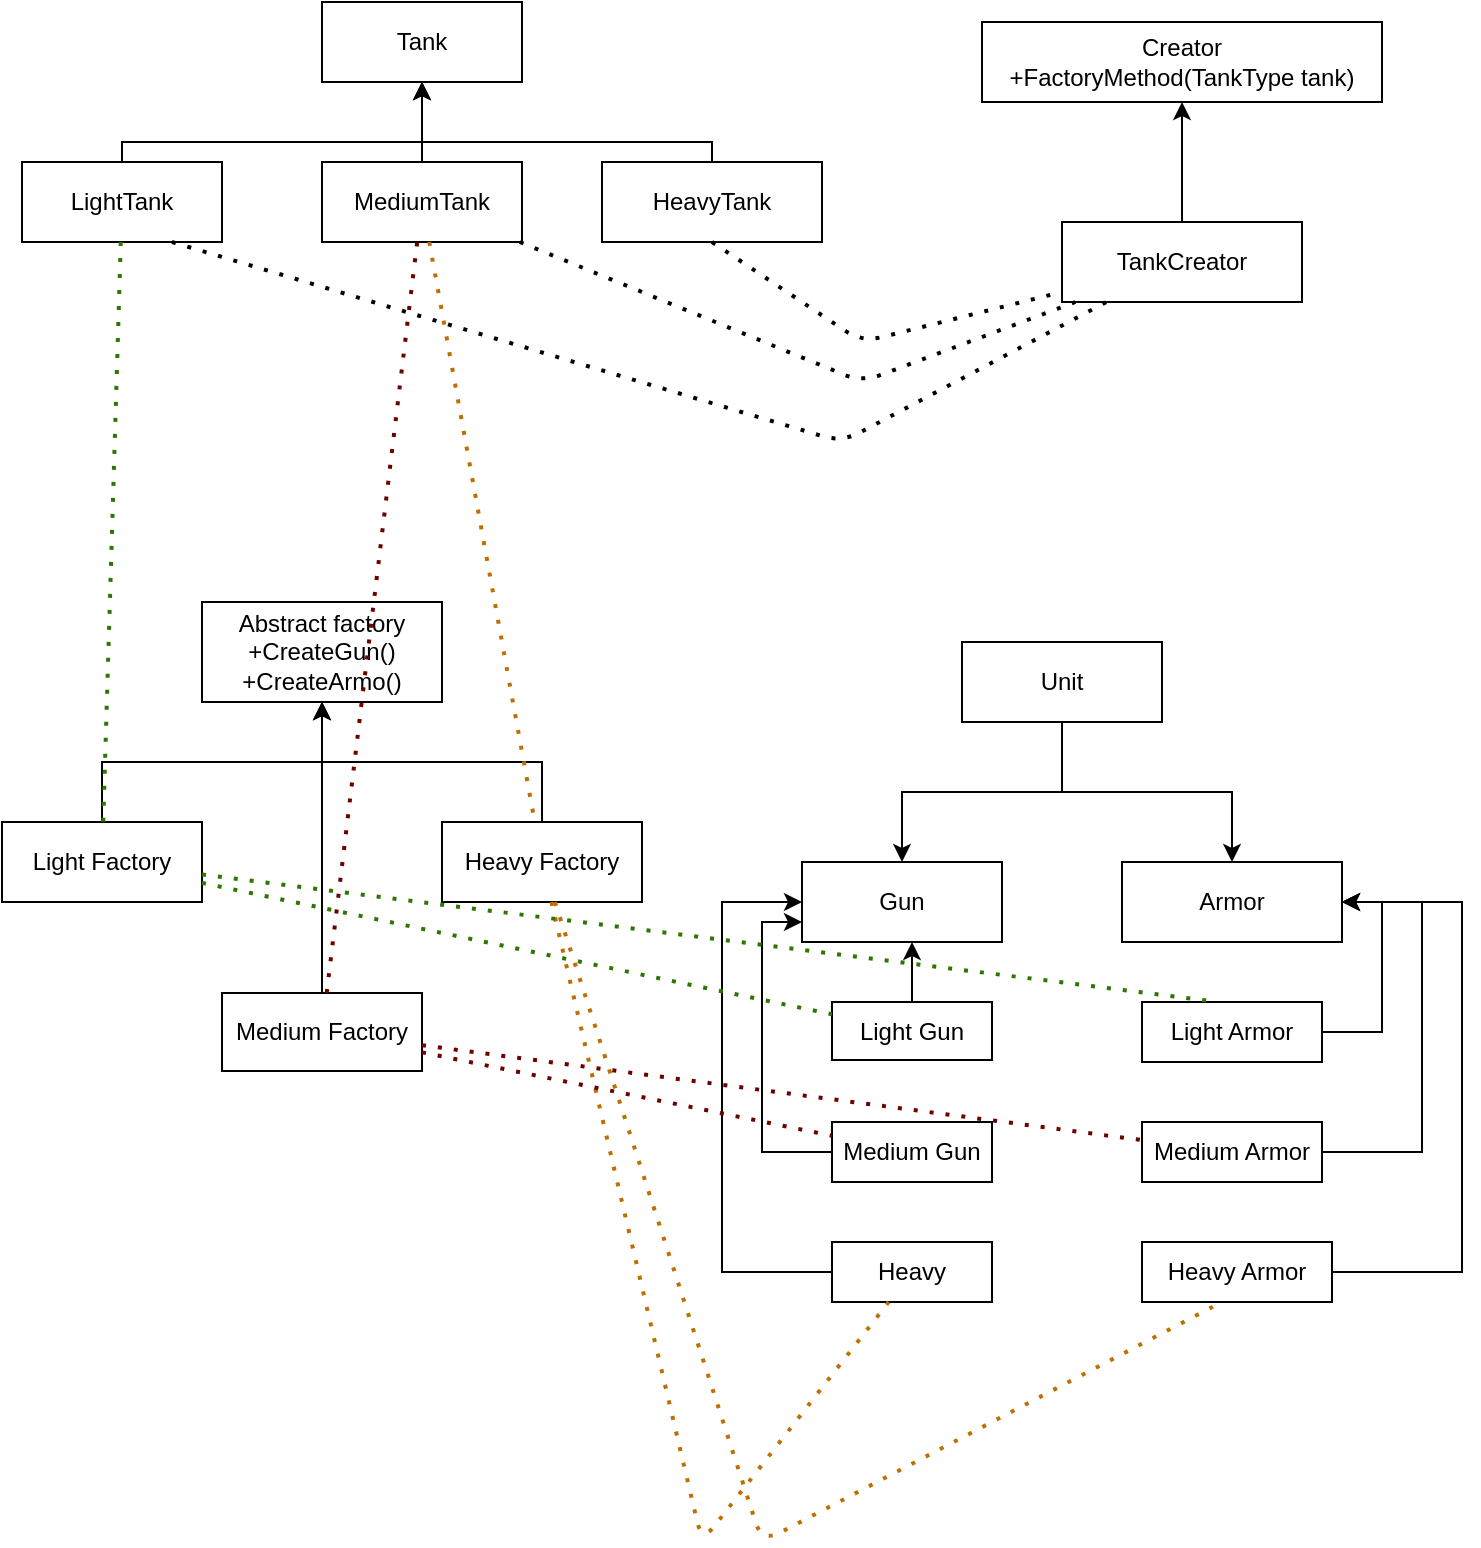 <mxfile version="15.2.9" type="device"><diagram id="rryp6v9kXK19km-0jhZ8" name="Page-1"><mxGraphModel dx="1422" dy="794" grid="1" gridSize="10" guides="1" tooltips="1" connect="1" arrows="1" fold="1" page="1" pageScale="1" pageWidth="850" pageHeight="1100" math="0" shadow="0"><root><mxCell id="0"/><mxCell id="1" parent="0"/><mxCell id="oXo-Me5udx35Lpa9xs4L-1" value="Creator&lt;br&gt;+FactoryMethod(TankType tank)" style="rounded=0;whiteSpace=wrap;html=1;" vertex="1" parent="1"><mxGeometry x="530" y="50" width="200" height="40" as="geometry"/></mxCell><mxCell id="oXo-Me5udx35Lpa9xs4L-3" value="" style="edgeStyle=orthogonalEdgeStyle;rounded=0;orthogonalLoop=1;jettySize=auto;html=1;" edge="1" parent="1" source="oXo-Me5udx35Lpa9xs4L-2" target="oXo-Me5udx35Lpa9xs4L-1"><mxGeometry relative="1" as="geometry"/></mxCell><mxCell id="oXo-Me5udx35Lpa9xs4L-2" value="TankCreator" style="rounded=0;whiteSpace=wrap;html=1;" vertex="1" parent="1"><mxGeometry x="570" y="150" width="120" height="40" as="geometry"/></mxCell><mxCell id="oXo-Me5udx35Lpa9xs4L-4" value="Tank" style="rounded=0;whiteSpace=wrap;html=1;" vertex="1" parent="1"><mxGeometry x="200" y="40" width="100" height="40" as="geometry"/></mxCell><mxCell id="oXo-Me5udx35Lpa9xs4L-10" style="edgeStyle=orthogonalEdgeStyle;rounded=0;orthogonalLoop=1;jettySize=auto;html=1;entryX=0.5;entryY=1;entryDx=0;entryDy=0;" edge="1" parent="1" source="oXo-Me5udx35Lpa9xs4L-5" target="oXo-Me5udx35Lpa9xs4L-4"><mxGeometry relative="1" as="geometry"><Array as="points"><mxPoint x="100" y="110"/><mxPoint x="250" y="110"/></Array></mxGeometry></mxCell><mxCell id="oXo-Me5udx35Lpa9xs4L-5" value="LightTank" style="rounded=0;whiteSpace=wrap;html=1;" vertex="1" parent="1"><mxGeometry x="50" y="120" width="100" height="40" as="geometry"/></mxCell><mxCell id="oXo-Me5udx35Lpa9xs4L-11" style="edgeStyle=orthogonalEdgeStyle;rounded=0;orthogonalLoop=1;jettySize=auto;html=1;" edge="1" parent="1" source="oXo-Me5udx35Lpa9xs4L-6" target="oXo-Me5udx35Lpa9xs4L-4"><mxGeometry relative="1" as="geometry"/></mxCell><mxCell id="oXo-Me5udx35Lpa9xs4L-6" value="MediumTank" style="rounded=0;whiteSpace=wrap;html=1;" vertex="1" parent="1"><mxGeometry x="200" y="120" width="100" height="40" as="geometry"/></mxCell><mxCell id="oXo-Me5udx35Lpa9xs4L-12" style="edgeStyle=orthogonalEdgeStyle;rounded=0;orthogonalLoop=1;jettySize=auto;html=1;entryX=0.5;entryY=1;entryDx=0;entryDy=0;" edge="1" parent="1" source="oXo-Me5udx35Lpa9xs4L-7" target="oXo-Me5udx35Lpa9xs4L-4"><mxGeometry relative="1" as="geometry"><Array as="points"><mxPoint x="395" y="110"/><mxPoint x="250" y="110"/></Array></mxGeometry></mxCell><mxCell id="oXo-Me5udx35Lpa9xs4L-7" value="HeavyTank" style="rounded=0;whiteSpace=wrap;html=1;" vertex="1" parent="1"><mxGeometry x="340" y="120" width="110" height="40" as="geometry"/></mxCell><mxCell id="oXo-Me5udx35Lpa9xs4L-14" value="" style="endArrow=none;dashed=1;html=1;dashPattern=1 3;strokeWidth=2;exitX=0.5;exitY=1;exitDx=0;exitDy=0;" edge="1" parent="1" source="oXo-Me5udx35Lpa9xs4L-7" target="oXo-Me5udx35Lpa9xs4L-2"><mxGeometry width="50" height="50" relative="1" as="geometry"><mxPoint x="400" y="410" as="sourcePoint"/><mxPoint x="450" y="360" as="targetPoint"/><Array as="points"><mxPoint x="470" y="210"/></Array></mxGeometry></mxCell><mxCell id="oXo-Me5udx35Lpa9xs4L-15" value="" style="endArrow=none;dashed=1;html=1;dashPattern=1 3;strokeWidth=2;" edge="1" parent="1" source="oXo-Me5udx35Lpa9xs4L-6" target="oXo-Me5udx35Lpa9xs4L-2"><mxGeometry width="50" height="50" relative="1" as="geometry"><mxPoint x="405" y="170" as="sourcePoint"/><mxPoint x="586.667" y="200" as="targetPoint"/><Array as="points"><mxPoint x="470" y="230"/></Array></mxGeometry></mxCell><mxCell id="oXo-Me5udx35Lpa9xs4L-16" value="" style="endArrow=none;dashed=1;html=1;dashPattern=1 3;strokeWidth=2;exitX=0.75;exitY=1;exitDx=0;exitDy=0;" edge="1" parent="1" source="oXo-Me5udx35Lpa9xs4L-5" target="oXo-Me5udx35Lpa9xs4L-2"><mxGeometry width="50" height="50" relative="1" as="geometry"><mxPoint x="288" y="170" as="sourcePoint"/><mxPoint x="611.667" y="200" as="targetPoint"/><Array as="points"><mxPoint x="460" y="260"/></Array></mxGeometry></mxCell><mxCell id="oXo-Me5udx35Lpa9xs4L-17" value="Abstract factory&lt;br&gt;+CreateGun()&lt;br&gt;+CreateArmo()" style="rounded=0;whiteSpace=wrap;html=1;" vertex="1" parent="1"><mxGeometry x="140" y="340" width="120" height="50" as="geometry"/></mxCell><mxCell id="oXo-Me5udx35Lpa9xs4L-21" style="edgeStyle=orthogonalEdgeStyle;rounded=0;orthogonalLoop=1;jettySize=auto;html=1;entryX=0.5;entryY=0;entryDx=0;entryDy=0;" edge="1" parent="1" source="oXo-Me5udx35Lpa9xs4L-18" target="oXo-Me5udx35Lpa9xs4L-19"><mxGeometry relative="1" as="geometry"/></mxCell><mxCell id="oXo-Me5udx35Lpa9xs4L-22" style="edgeStyle=orthogonalEdgeStyle;rounded=0;orthogonalLoop=1;jettySize=auto;html=1;" edge="1" parent="1" source="oXo-Me5udx35Lpa9xs4L-18" target="oXo-Me5udx35Lpa9xs4L-20"><mxGeometry relative="1" as="geometry"/></mxCell><mxCell id="oXo-Me5udx35Lpa9xs4L-18" value="Unit" style="rounded=0;whiteSpace=wrap;html=1;" vertex="1" parent="1"><mxGeometry x="520" y="360" width="100" height="40" as="geometry"/></mxCell><mxCell id="oXo-Me5udx35Lpa9xs4L-19" value="Gun" style="rounded=0;whiteSpace=wrap;html=1;" vertex="1" parent="1"><mxGeometry x="440" y="470" width="100" height="40" as="geometry"/></mxCell><mxCell id="oXo-Me5udx35Lpa9xs4L-20" value="Armor" style="rounded=0;whiteSpace=wrap;html=1;" vertex="1" parent="1"><mxGeometry x="600" y="470" width="110" height="40" as="geometry"/></mxCell><mxCell id="oXo-Me5udx35Lpa9xs4L-43" style="edgeStyle=orthogonalEdgeStyle;rounded=0;orthogonalLoop=1;jettySize=auto;html=1;entryX=1;entryY=0.5;entryDx=0;entryDy=0;" edge="1" parent="1" source="oXo-Me5udx35Lpa9xs4L-23" target="oXo-Me5udx35Lpa9xs4L-20"><mxGeometry relative="1" as="geometry"><Array as="points"><mxPoint x="730" y="555"/><mxPoint x="730" y="490"/></Array></mxGeometry></mxCell><mxCell id="oXo-Me5udx35Lpa9xs4L-23" value="Light Armor" style="rounded=0;whiteSpace=wrap;html=1;" vertex="1" parent="1"><mxGeometry x="610" y="540" width="90" height="30" as="geometry"/></mxCell><mxCell id="oXo-Me5udx35Lpa9xs4L-44" style="edgeStyle=orthogonalEdgeStyle;rounded=0;orthogonalLoop=1;jettySize=auto;html=1;entryX=1;entryY=0.5;entryDx=0;entryDy=0;" edge="1" parent="1" source="oXo-Me5udx35Lpa9xs4L-24" target="oXo-Me5udx35Lpa9xs4L-20"><mxGeometry relative="1" as="geometry"><Array as="points"><mxPoint x="750" y="615"/><mxPoint x="750" y="490"/></Array></mxGeometry></mxCell><mxCell id="oXo-Me5udx35Lpa9xs4L-24" value="Medium Armor" style="rounded=0;whiteSpace=wrap;html=1;" vertex="1" parent="1"><mxGeometry x="610" y="600" width="90" height="30" as="geometry"/></mxCell><mxCell id="oXo-Me5udx35Lpa9xs4L-45" style="edgeStyle=orthogonalEdgeStyle;rounded=0;orthogonalLoop=1;jettySize=auto;html=1;entryX=1;entryY=0.5;entryDx=0;entryDy=0;" edge="1" parent="1" source="oXo-Me5udx35Lpa9xs4L-25" target="oXo-Me5udx35Lpa9xs4L-20"><mxGeometry relative="1" as="geometry"><Array as="points"><mxPoint x="770" y="675"/><mxPoint x="770" y="490"/></Array></mxGeometry></mxCell><mxCell id="oXo-Me5udx35Lpa9xs4L-25" value="Heavy Armor" style="rounded=0;whiteSpace=wrap;html=1;" vertex="1" parent="1"><mxGeometry x="610" y="660" width="95" height="30" as="geometry"/></mxCell><mxCell id="oXo-Me5udx35Lpa9xs4L-37" style="edgeStyle=orthogonalEdgeStyle;rounded=0;orthogonalLoop=1;jettySize=auto;html=1;" edge="1" parent="1" source="oXo-Me5udx35Lpa9xs4L-26" target="oXo-Me5udx35Lpa9xs4L-19"><mxGeometry relative="1" as="geometry"><Array as="points"><mxPoint x="495" y="520"/><mxPoint x="495" y="520"/></Array></mxGeometry></mxCell><mxCell id="oXo-Me5udx35Lpa9xs4L-26" value="Light Gun" style="rounded=0;whiteSpace=wrap;html=1;" vertex="1" parent="1"><mxGeometry x="455" y="540" width="80" height="29" as="geometry"/></mxCell><mxCell id="oXo-Me5udx35Lpa9xs4L-42" style="edgeStyle=orthogonalEdgeStyle;rounded=0;orthogonalLoop=1;jettySize=auto;html=1;entryX=0;entryY=0.5;entryDx=0;entryDy=0;" edge="1" parent="1" source="oXo-Me5udx35Lpa9xs4L-27" target="oXo-Me5udx35Lpa9xs4L-19"><mxGeometry relative="1" as="geometry"><mxPoint x="410" y="500" as="targetPoint"/><Array as="points"><mxPoint x="400" y="675"/><mxPoint x="400" y="490"/></Array></mxGeometry></mxCell><mxCell id="oXo-Me5udx35Lpa9xs4L-27" value="Heavy" style="rounded=0;whiteSpace=wrap;html=1;" vertex="1" parent="1"><mxGeometry x="455" y="660" width="80" height="30" as="geometry"/></mxCell><mxCell id="oXo-Me5udx35Lpa9xs4L-38" style="edgeStyle=orthogonalEdgeStyle;rounded=0;orthogonalLoop=1;jettySize=auto;html=1;entryX=0;entryY=0.75;entryDx=0;entryDy=0;" edge="1" parent="1" source="oXo-Me5udx35Lpa9xs4L-28" target="oXo-Me5udx35Lpa9xs4L-19"><mxGeometry relative="1" as="geometry"><Array as="points"><mxPoint x="420" y="615"/><mxPoint x="420" y="500"/></Array></mxGeometry></mxCell><mxCell id="oXo-Me5udx35Lpa9xs4L-28" value="Medium Gun" style="rounded=0;whiteSpace=wrap;html=1;" vertex="1" parent="1"><mxGeometry x="455" y="600" width="80" height="30" as="geometry"/></mxCell><mxCell id="oXo-Me5udx35Lpa9xs4L-32" value="" style="edgeStyle=orthogonalEdgeStyle;rounded=0;orthogonalLoop=1;jettySize=auto;html=1;" edge="1" parent="1" source="oXo-Me5udx35Lpa9xs4L-29" target="oXo-Me5udx35Lpa9xs4L-17"><mxGeometry relative="1" as="geometry"/></mxCell><mxCell id="oXo-Me5udx35Lpa9xs4L-29" value="Light Factory" style="rounded=0;whiteSpace=wrap;html=1;" vertex="1" parent="1"><mxGeometry x="40" y="450" width="100" height="40" as="geometry"/></mxCell><mxCell id="oXo-Me5udx35Lpa9xs4L-36" style="edgeStyle=orthogonalEdgeStyle;rounded=0;orthogonalLoop=1;jettySize=auto;html=1;" edge="1" parent="1" source="oXo-Me5udx35Lpa9xs4L-30" target="oXo-Me5udx35Lpa9xs4L-17"><mxGeometry relative="1" as="geometry"/></mxCell><mxCell id="oXo-Me5udx35Lpa9xs4L-30" value="Medium Factory" style="rounded=0;whiteSpace=wrap;html=1;" vertex="1" parent="1"><mxGeometry x="150" y="535.5" width="100" height="39" as="geometry"/></mxCell><mxCell id="oXo-Me5udx35Lpa9xs4L-33" value="" style="edgeStyle=orthogonalEdgeStyle;rounded=0;orthogonalLoop=1;jettySize=auto;html=1;" edge="1" parent="1" source="oXo-Me5udx35Lpa9xs4L-31" target="oXo-Me5udx35Lpa9xs4L-17"><mxGeometry relative="1" as="geometry"/></mxCell><mxCell id="oXo-Me5udx35Lpa9xs4L-31" value="Heavy Factory" style="rounded=0;whiteSpace=wrap;html=1;" vertex="1" parent="1"><mxGeometry x="260" y="450" width="100" height="40" as="geometry"/></mxCell><mxCell id="oXo-Me5udx35Lpa9xs4L-47" value="" style="endArrow=none;dashed=1;html=1;dashPattern=1 3;strokeWidth=2;fillColor=#f0a30a;strokeColor=#BD7000;" edge="1" parent="1" source="oXo-Me5udx35Lpa9xs4L-31" target="oXo-Me5udx35Lpa9xs4L-27"><mxGeometry width="50" height="50" relative="1" as="geometry"><mxPoint x="400" y="410" as="sourcePoint"/><mxPoint x="450" y="360" as="targetPoint"/><Array as="points"><mxPoint x="390" y="810"/></Array></mxGeometry></mxCell><mxCell id="oXo-Me5udx35Lpa9xs4L-48" value="" style="endArrow=none;dashed=1;html=1;dashPattern=1 3;strokeWidth=2;fillColor=#f0a30a;strokeColor=#BD7000;" edge="1" parent="1" source="oXo-Me5udx35Lpa9xs4L-31"><mxGeometry width="50" height="50" relative="1" as="geometry"><mxPoint x="400" y="410" as="sourcePoint"/><mxPoint x="650" y="690" as="targetPoint"/><Array as="points"><mxPoint x="420" y="810"/></Array></mxGeometry></mxCell><mxCell id="oXo-Me5udx35Lpa9xs4L-49" value="" style="endArrow=none;dashed=1;html=1;dashPattern=1 3;strokeWidth=2;fillColor=#a20025;strokeColor=#6F0000;" edge="1" parent="1" source="oXo-Me5udx35Lpa9xs4L-30" target="oXo-Me5udx35Lpa9xs4L-28"><mxGeometry width="50" height="50" relative="1" as="geometry"><mxPoint x="400" y="460" as="sourcePoint"/><mxPoint x="450" y="410" as="targetPoint"/></mxGeometry></mxCell><mxCell id="oXo-Me5udx35Lpa9xs4L-50" value="" style="endArrow=none;dashed=1;html=1;dashPattern=1 3;strokeWidth=2;fillColor=#a20025;strokeColor=#6F0000;" edge="1" parent="1" source="oXo-Me5udx35Lpa9xs4L-30" target="oXo-Me5udx35Lpa9xs4L-24"><mxGeometry width="50" height="50" relative="1" as="geometry"><mxPoint x="400" y="460" as="sourcePoint"/><mxPoint x="450" y="410" as="targetPoint"/></mxGeometry></mxCell><mxCell id="oXo-Me5udx35Lpa9xs4L-51" value="" style="endArrow=none;dashed=1;html=1;dashPattern=1 3;strokeWidth=2;fillColor=#60a917;strokeColor=#2D7600;" edge="1" parent="1" source="oXo-Me5udx35Lpa9xs4L-29" target="oXo-Me5udx35Lpa9xs4L-26"><mxGeometry width="50" height="50" relative="1" as="geometry"><mxPoint x="400" y="460" as="sourcePoint"/><mxPoint x="450" y="410" as="targetPoint"/></mxGeometry></mxCell><mxCell id="oXo-Me5udx35Lpa9xs4L-52" value="" style="endArrow=none;dashed=1;html=1;dashPattern=1 3;strokeWidth=2;entryX=0.422;entryY=0;entryDx=0;entryDy=0;entryPerimeter=0;fillColor=#60a917;strokeColor=#2D7600;" edge="1" parent="1" source="oXo-Me5udx35Lpa9xs4L-29" target="oXo-Me5udx35Lpa9xs4L-23"><mxGeometry width="50" height="50" relative="1" as="geometry"><mxPoint x="400" y="460" as="sourcePoint"/><mxPoint x="450" y="410" as="targetPoint"/></mxGeometry></mxCell><mxCell id="oXo-Me5udx35Lpa9xs4L-53" value="" style="endArrow=none;dashed=1;html=1;dashPattern=1 3;strokeWidth=2;fillColor=#60a917;strokeColor=#2D7600;" edge="1" parent="1" source="oXo-Me5udx35Lpa9xs4L-5" target="oXo-Me5udx35Lpa9xs4L-29"><mxGeometry width="50" height="50" relative="1" as="geometry"><mxPoint x="400" y="460" as="sourcePoint"/><mxPoint x="450" y="410" as="targetPoint"/></mxGeometry></mxCell><mxCell id="oXo-Me5udx35Lpa9xs4L-54" value="" style="endArrow=none;dashed=1;html=1;dashPattern=1 3;strokeWidth=2;fillColor=#a20025;strokeColor=#6F0000;" edge="1" parent="1" source="oXo-Me5udx35Lpa9xs4L-30" target="oXo-Me5udx35Lpa9xs4L-6"><mxGeometry width="50" height="50" relative="1" as="geometry"><mxPoint x="400" y="460" as="sourcePoint"/><mxPoint x="450" y="410" as="targetPoint"/></mxGeometry></mxCell><mxCell id="oXo-Me5udx35Lpa9xs4L-55" value="" style="endArrow=none;dashed=1;html=1;dashPattern=1 3;strokeWidth=2;fillColor=#f0a30a;strokeColor=#BD7000;" edge="1" parent="1" source="oXo-Me5udx35Lpa9xs4L-6" target="oXo-Me5udx35Lpa9xs4L-31"><mxGeometry width="50" height="50" relative="1" as="geometry"><mxPoint x="400" y="460" as="sourcePoint"/><mxPoint x="450" y="410" as="targetPoint"/></mxGeometry></mxCell></root></mxGraphModel></diagram></mxfile>